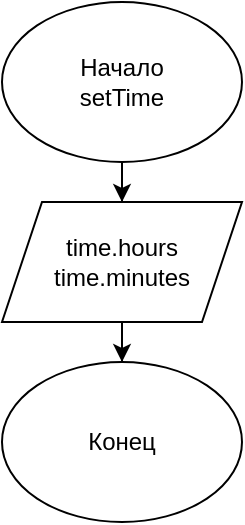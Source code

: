 <mxfile version="21.1.1" type="device">
  <diagram name="Страница 1" id="y2bsDinmZhIjWvIjzHMX">
    <mxGraphModel dx="792" dy="1138" grid="1" gridSize="10" guides="1" tooltips="1" connect="1" arrows="1" fold="1" page="1" pageScale="1" pageWidth="827" pageHeight="1169" math="0" shadow="0">
      <root>
        <mxCell id="0" />
        <mxCell id="1" parent="0" />
        <mxCell id="w1iibDZBFdvE5QTAsibC-3" style="edgeStyle=orthogonalEdgeStyle;rounded=0;orthogonalLoop=1;jettySize=auto;html=1;" edge="1" parent="1" source="w1iibDZBFdvE5QTAsibC-1" target="w1iibDZBFdvE5QTAsibC-2">
          <mxGeometry relative="1" as="geometry" />
        </mxCell>
        <mxCell id="w1iibDZBFdvE5QTAsibC-1" value="Начало&lt;br&gt;setTime" style="ellipse;whiteSpace=wrap;html=1;" vertex="1" parent="1">
          <mxGeometry x="354" y="40" width="120" height="80" as="geometry" />
        </mxCell>
        <mxCell id="w1iibDZBFdvE5QTAsibC-5" style="edgeStyle=orthogonalEdgeStyle;rounded=0;orthogonalLoop=1;jettySize=auto;html=1;entryX=0.5;entryY=0;entryDx=0;entryDy=0;" edge="1" parent="1" source="w1iibDZBFdvE5QTAsibC-2" target="w1iibDZBFdvE5QTAsibC-4">
          <mxGeometry relative="1" as="geometry" />
        </mxCell>
        <mxCell id="w1iibDZBFdvE5QTAsibC-2" value="time.hours&lt;br&gt;time.minutes" style="shape=parallelogram;perimeter=parallelogramPerimeter;whiteSpace=wrap;html=1;fixedSize=1;" vertex="1" parent="1">
          <mxGeometry x="354" y="140" width="120" height="60" as="geometry" />
        </mxCell>
        <mxCell id="w1iibDZBFdvE5QTAsibC-4" value="Конец" style="ellipse;whiteSpace=wrap;html=1;" vertex="1" parent="1">
          <mxGeometry x="354" y="220" width="120" height="80" as="geometry" />
        </mxCell>
      </root>
    </mxGraphModel>
  </diagram>
</mxfile>
